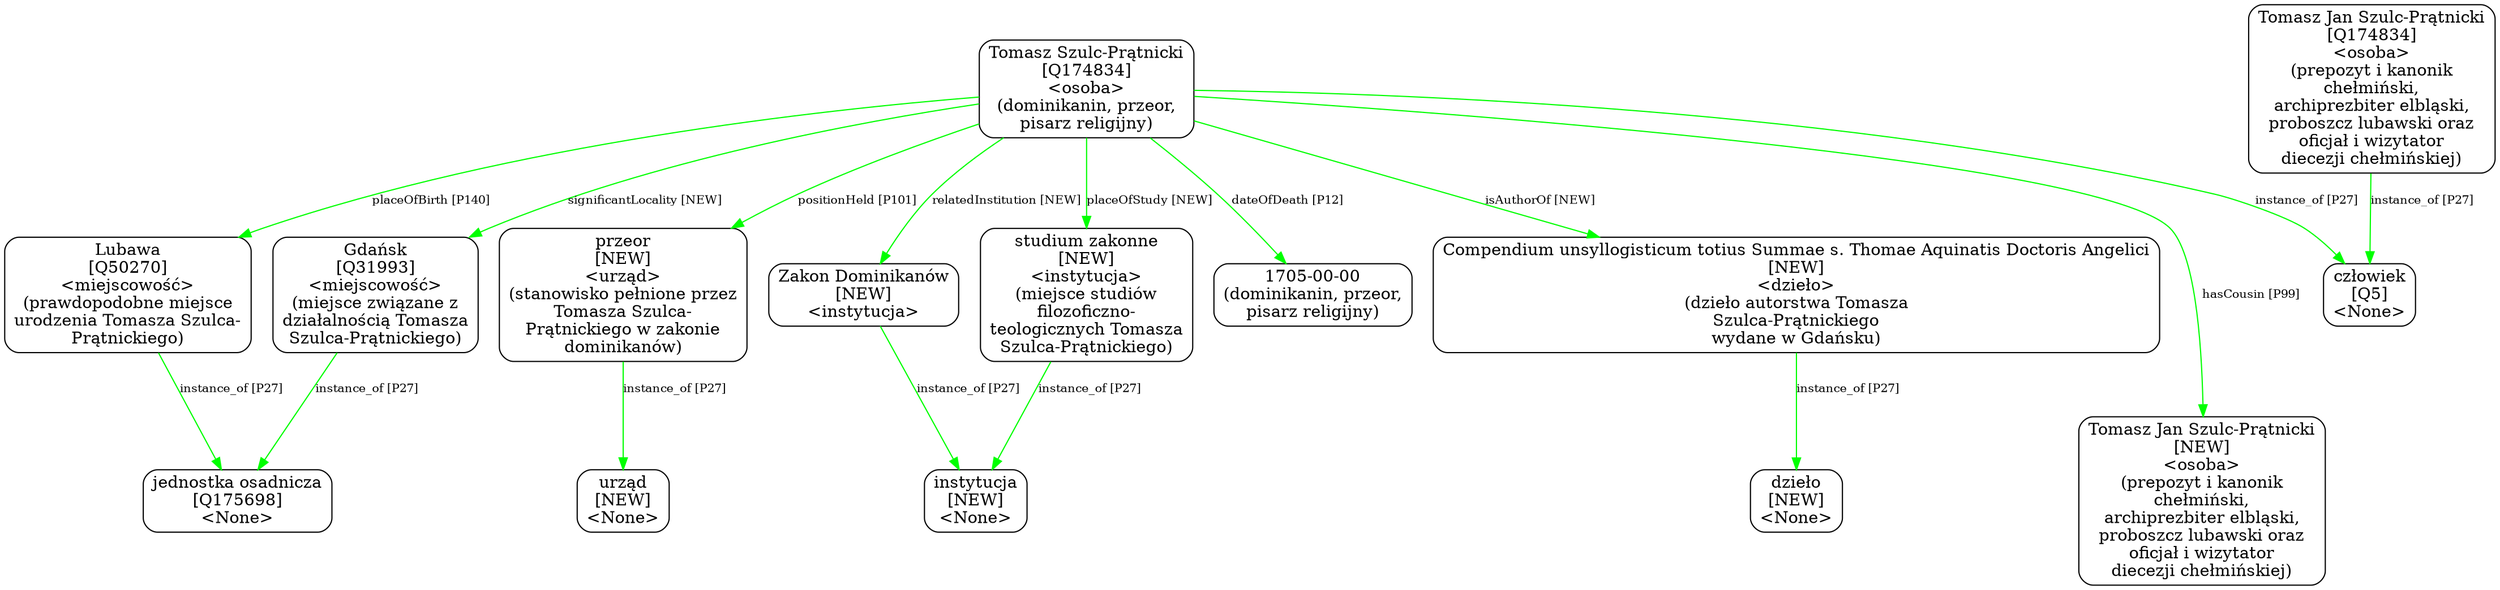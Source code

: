 digraph {
	node [shape=box,
		style=rounded
	];
	edge [fontsize=10];
	"Tomasz Szulc-Prątnicki
[Q174834]
<osoba>
(dominikanin, przeor,
pisarz religijny)"	[color=black,
		label="Tomasz Szulc-Prątnicki
[Q174834]
<osoba>
(dominikanin, przeor,
pisarz religijny)"];
	"Zakon Dominikanów
[NEW]
<instytucja>"	[color=black,
		label="Zakon Dominikanów
[NEW]
<instytucja>"];
	"Tomasz Szulc-Prątnicki
[Q174834]
<osoba>
(dominikanin, przeor,
pisarz religijny)" -> "Zakon Dominikanów
[NEW]
<instytucja>"	[color=green,
		label="relatedInstitution [NEW]"];
	"Lubawa
[Q50270]
<miejscowość>
(prawdopodobne miejsce
urodzenia Tomasza Szulca-
Prątnickiego)"	[color=black,
		label="Lubawa
[Q50270]
<miejscowość>
(prawdopodobne miejsce
urodzenia Tomasza Szulca-
Prątnickiego)"];
	"Tomasz Szulc-Prątnicki
[Q174834]
<osoba>
(dominikanin, przeor,
pisarz religijny)" -> "Lubawa
[Q50270]
<miejscowość>
(prawdopodobne miejsce
urodzenia Tomasza Szulca-
Prątnickiego)"	[color=green,
		label="placeOfBirth [P140]"];
	"studium zakonne
[NEW]
<instytucja>
(miejsce studiów
filozoficzno-
teologicznych Tomasza
Szulca-Prątnickiego)"	[color=black,
		label="studium zakonne
[NEW]
<instytucja>
(miejsce studiów
filozoficzno-
teologicznych Tomasza
Szulca-Prątnickiego)"];
	"Tomasz Szulc-Prątnicki
[Q174834]
<osoba>
(dominikanin, przeor,
pisarz religijny)" -> "studium zakonne
[NEW]
<instytucja>
(miejsce studiów
filozoficzno-
teologicznych Tomasza
Szulca-Prątnickiego)"	[color=green,
		label="placeOfStudy [NEW]"];
	"Gdańsk
[Q31993]
<miejscowość>
(miejsce związane z
działalnością Tomasza
Szulca-Prątnickiego)"	[color=black,
		label="Gdańsk
[Q31993]
<miejscowość>
(miejsce związane z
działalnością Tomasza
Szulca-Prątnickiego)"];
	"Tomasz Szulc-Prątnicki
[Q174834]
<osoba>
(dominikanin, przeor,
pisarz religijny)" -> "Gdańsk
[Q31993]
<miejscowość>
(miejsce związane z
działalnością Tomasza
Szulca-Prątnickiego)"	[color=green,
		label="significantLocality [NEW]"];
	"przeor
[NEW]
<urząd>
(stanowisko pełnione przez
Tomasza Szulca-
Prątnickiego w zakonie
dominikanów)"	[color=black,
		label="przeor
[NEW]
<urząd>
(stanowisko pełnione przez
Tomasza Szulca-
Prątnickiego w zakonie
dominikanów)"];
	"Tomasz Szulc-Prątnicki
[Q174834]
<osoba>
(dominikanin, przeor,
pisarz religijny)" -> "przeor
[NEW]
<urząd>
(stanowisko pełnione przez
Tomasza Szulca-
Prątnickiego w zakonie
dominikanów)"	[color=green,
		label="positionHeld [P101]"];
	"Compendium unsyllogisticum totius Summae s. Thomae Aquinatis Doctoris Angelici
[NEW]
<dzieło>
(dzieło autorstwa Tomasza
Szulca-Prątnickiego
\
wydane w Gdańsku)"	[color=black,
		label="Compendium unsyllogisticum totius Summae s. Thomae Aquinatis Doctoris Angelici
[NEW]
<dzieło>
(dzieło autorstwa Tomasza
Szulca-Prątnickiego
\
wydane w Gdańsku)"];
	"Tomasz Szulc-Prątnicki
[Q174834]
<osoba>
(dominikanin, przeor,
pisarz religijny)" -> "Compendium unsyllogisticum totius Summae s. Thomae Aquinatis Doctoris Angelici
[NEW]
<dzieło>
(dzieło autorstwa Tomasza
Szulca-Prątnickiego
\
wydane w Gdańsku)"	[color=green,
		label="isAuthorOf [NEW]"];
	"Tomasz Szulc-Prątnicki
[Q174834]
<osoba>
(dominikanin, przeor,
pisarz religijny)" -> "człowiek
[Q5]
<None>"	[color=green,
		label="instance_of [P27]"];
	"Tomasz Szulc-Prątnicki
[Q174834]
<osoba>
(dominikanin, przeor,
pisarz religijny)" -> "1705-00-00
(dominikanin, przeor,
pisarz religijny)"	[color=green,
		label="dateOfDeath [P12]",
		minlen=1];
	"Tomasz Szulc-Prątnicki
[Q174834]
<osoba>
(dominikanin, przeor,
pisarz religijny)" -> "Tomasz Jan Szulc-Prątnicki
[NEW]
<osoba>
(prepozyt i kanonik
chełmiński,
archiprezbiter elbląski,
proboszcz lubawski oraz
oficjał \
i wizytator
diecezji chełmińskiej)"	[color=green,
		label="hasCousin [P99]",
		minlen=2];
	"Zakon Dominikanów
[NEW]
<instytucja>" -> "instytucja
[NEW]
<None>"	[color=green,
		label="instance_of [P27]"];
	"Lubawa
[Q50270]
<miejscowość>
(prawdopodobne miejsce
urodzenia Tomasza Szulca-
Prątnickiego)" -> "jednostka osadnicza
[Q175698]
<None>"	[color=green,
		label="instance_of [P27]"];
	"Tomasz Jan Szulc-Prątnicki
[Q174834]
<osoba>
(prepozyt i kanonik
chełmiński,
archiprezbiter elbląski,
proboszcz lubawski oraz
\
oficjał i wizytator
diecezji chełmińskiej)"	[color=black,
		label="Tomasz Jan Szulc-Prątnicki
[Q174834]
<osoba>
(prepozyt i kanonik
chełmiński,
archiprezbiter elbląski,
proboszcz lubawski oraz
\
oficjał i wizytator
diecezji chełmińskiej)"];
	"Tomasz Jan Szulc-Prątnicki
[Q174834]
<osoba>
(prepozyt i kanonik
chełmiński,
archiprezbiter elbląski,
proboszcz lubawski oraz
\
oficjał i wizytator
diecezji chełmińskiej)" -> "człowiek
[Q5]
<None>"	[color=green,
		label="instance_of [P27]",
		minlen=1];
	"studium zakonne
[NEW]
<instytucja>
(miejsce studiów
filozoficzno-
teologicznych Tomasza
Szulca-Prątnickiego)" -> "instytucja
[NEW]
<None>"	[color=green,
		label="instance_of [P27]"];
	"Gdańsk
[Q31993]
<miejscowość>
(miejsce związane z
działalnością Tomasza
Szulca-Prątnickiego)" -> "jednostka osadnicza
[Q175698]
<None>"	[color=green,
		label="instance_of [P27]"];
	"przeor
[NEW]
<urząd>
(stanowisko pełnione przez
Tomasza Szulca-
Prątnickiego w zakonie
dominikanów)" -> "urząd
[NEW]
<None>"	[color=green,
		label="instance_of [P27]",
		minlen=1];
	"Compendium unsyllogisticum totius Summae s. Thomae Aquinatis Doctoris Angelici
[NEW]
<dzieło>
(dzieło autorstwa Tomasza
Szulca-Prątnickiego
\
wydane w Gdańsku)" -> "dzieło
[NEW]
<None>"	[color=green,
		label="instance_of [P27]",
		minlen=1];
}
